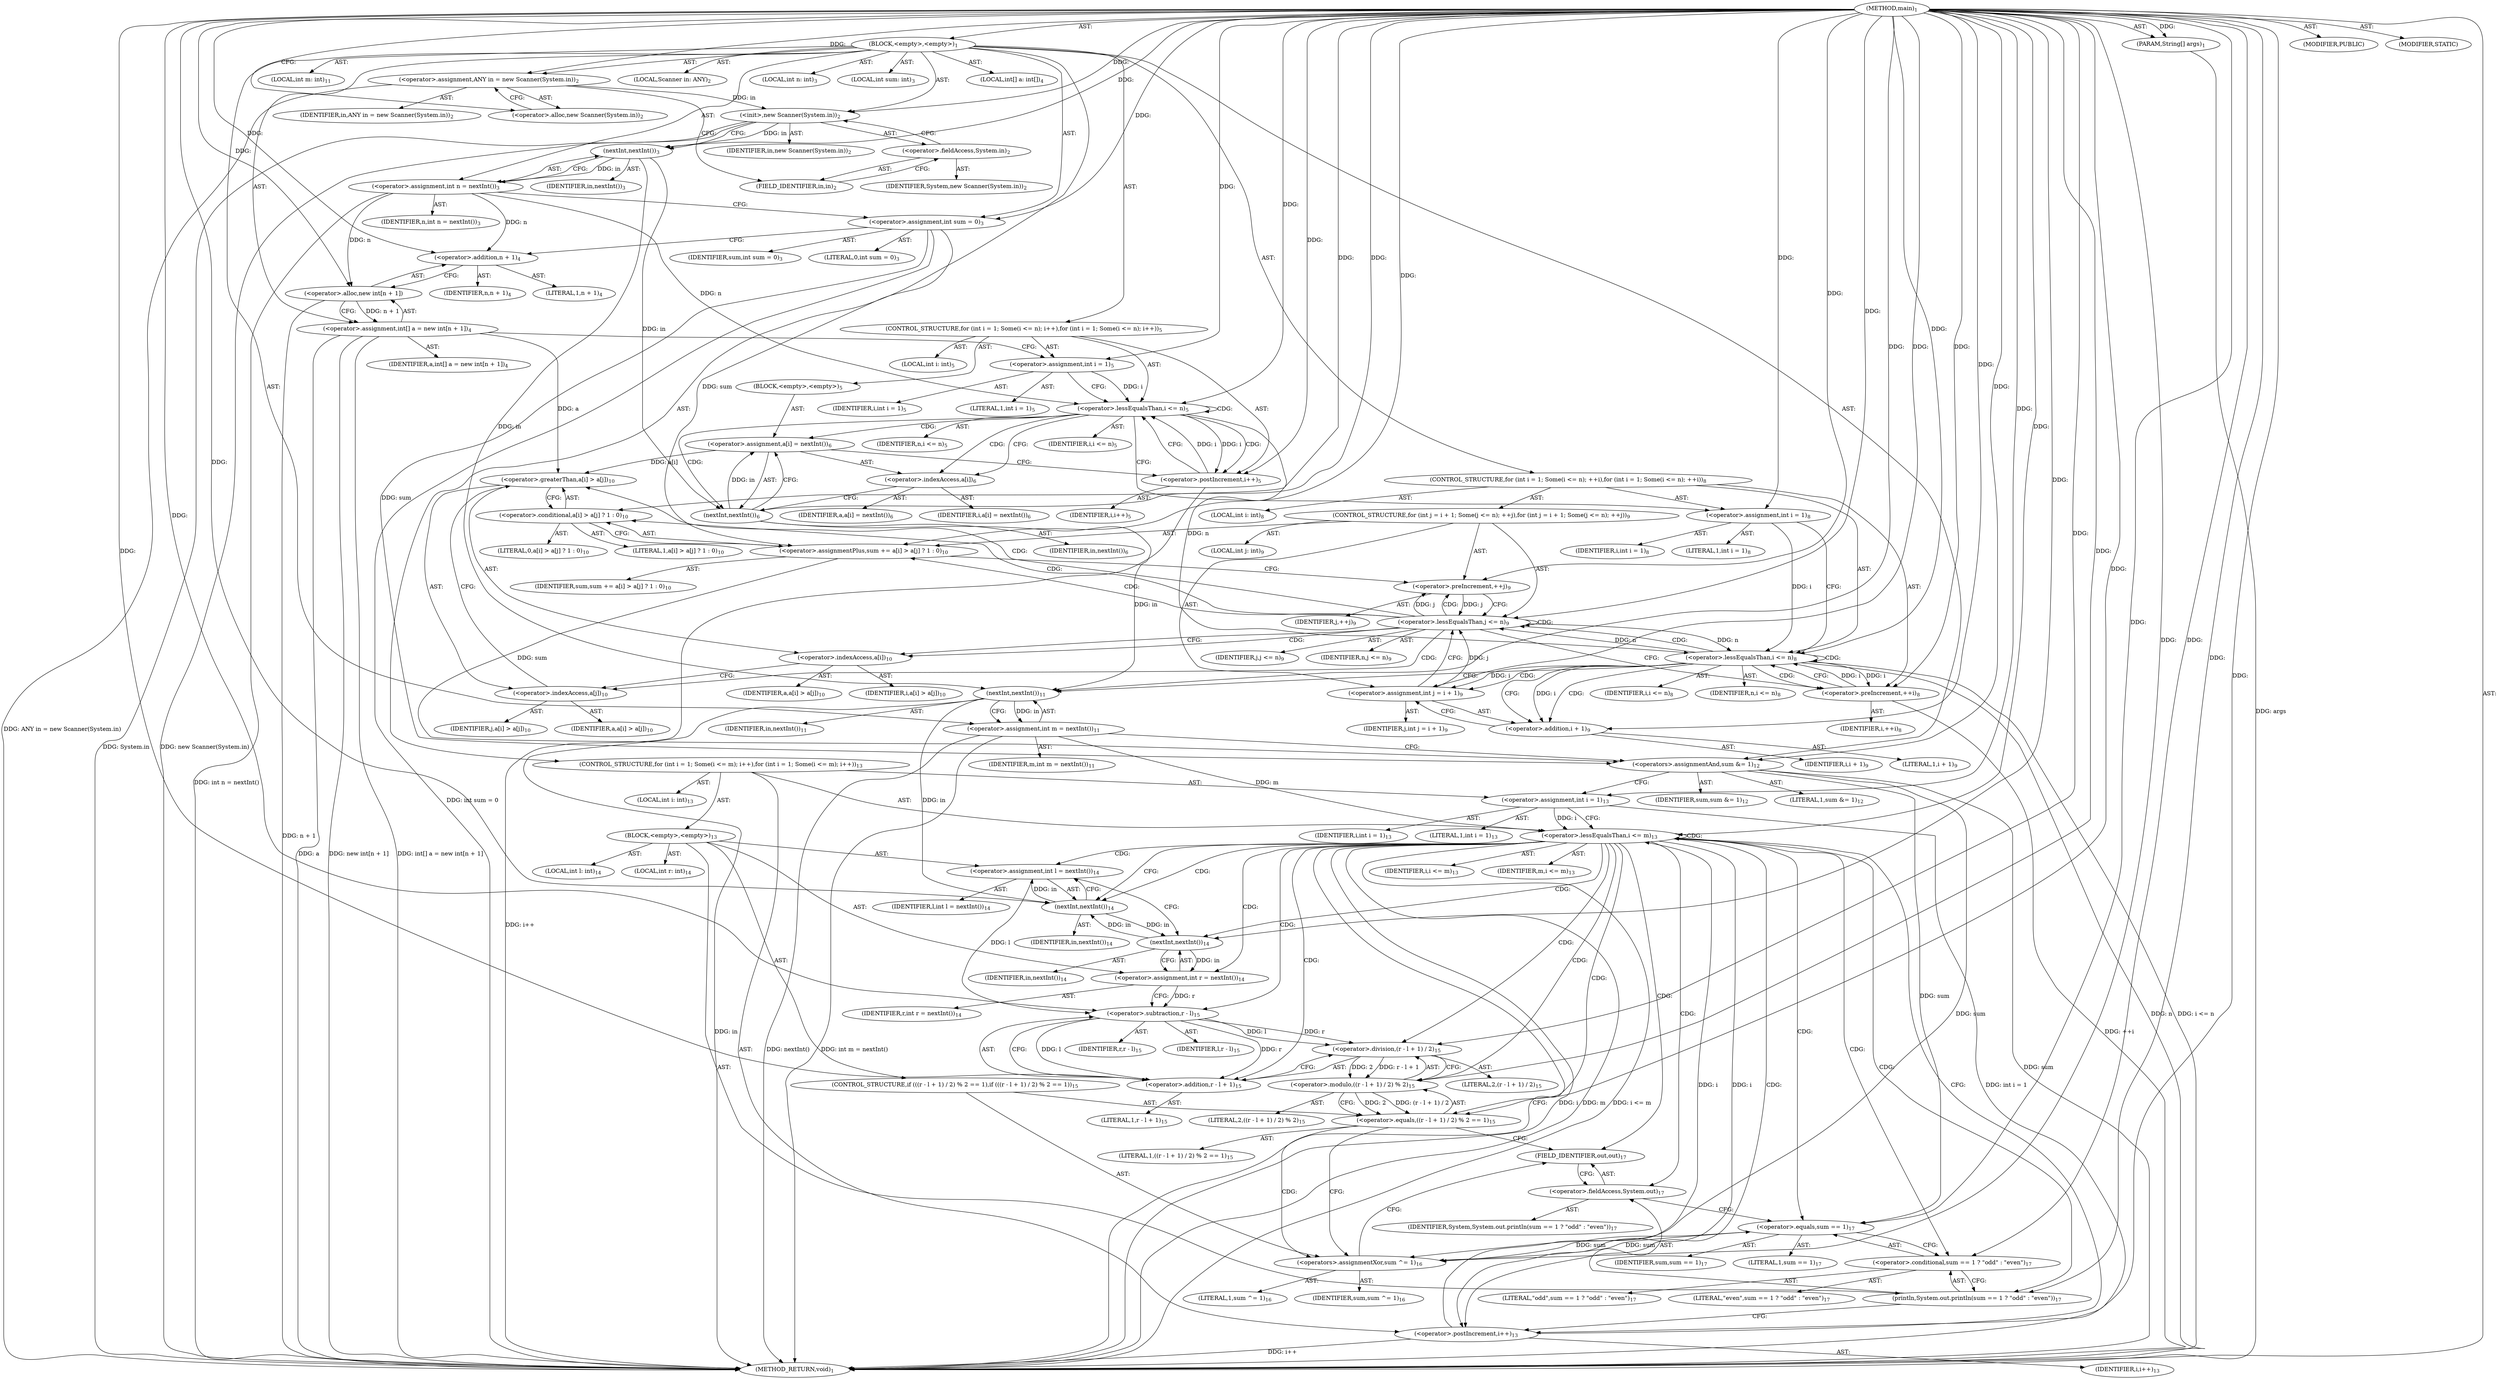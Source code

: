 digraph "main" {  
"19" [label = <(METHOD,main)<SUB>1</SUB>> ]
"20" [label = <(PARAM,String[] args)<SUB>1</SUB>> ]
"21" [label = <(BLOCK,&lt;empty&gt;,&lt;empty&gt;)<SUB>1</SUB>> ]
"4" [label = <(LOCAL,Scanner in: ANY)<SUB>2</SUB>> ]
"22" [label = <(&lt;operator&gt;.assignment,ANY in = new Scanner(System.in))<SUB>2</SUB>> ]
"23" [label = <(IDENTIFIER,in,ANY in = new Scanner(System.in))<SUB>2</SUB>> ]
"24" [label = <(&lt;operator&gt;.alloc,new Scanner(System.in))<SUB>2</SUB>> ]
"25" [label = <(&lt;init&gt;,new Scanner(System.in))<SUB>2</SUB>> ]
"3" [label = <(IDENTIFIER,in,new Scanner(System.in))<SUB>2</SUB>> ]
"26" [label = <(&lt;operator&gt;.fieldAccess,System.in)<SUB>2</SUB>> ]
"27" [label = <(IDENTIFIER,System,new Scanner(System.in))<SUB>2</SUB>> ]
"28" [label = <(FIELD_IDENTIFIER,in,in)<SUB>2</SUB>> ]
"29" [label = <(LOCAL,int n: int)<SUB>3</SUB>> ]
"30" [label = <(LOCAL,int sum: int)<SUB>3</SUB>> ]
"31" [label = <(&lt;operator&gt;.assignment,int n = nextInt())<SUB>3</SUB>> ]
"32" [label = <(IDENTIFIER,n,int n = nextInt())<SUB>3</SUB>> ]
"33" [label = <(nextInt,nextInt())<SUB>3</SUB>> ]
"34" [label = <(IDENTIFIER,in,nextInt())<SUB>3</SUB>> ]
"35" [label = <(&lt;operator&gt;.assignment,int sum = 0)<SUB>3</SUB>> ]
"36" [label = <(IDENTIFIER,sum,int sum = 0)<SUB>3</SUB>> ]
"37" [label = <(LITERAL,0,int sum = 0)<SUB>3</SUB>> ]
"38" [label = <(LOCAL,int[] a: int[])<SUB>4</SUB>> ]
"39" [label = <(&lt;operator&gt;.assignment,int[] a = new int[n + 1])<SUB>4</SUB>> ]
"40" [label = <(IDENTIFIER,a,int[] a = new int[n + 1])<SUB>4</SUB>> ]
"41" [label = <(&lt;operator&gt;.alloc,new int[n + 1])> ]
"42" [label = <(&lt;operator&gt;.addition,n + 1)<SUB>4</SUB>> ]
"43" [label = <(IDENTIFIER,n,n + 1)<SUB>4</SUB>> ]
"44" [label = <(LITERAL,1,n + 1)<SUB>4</SUB>> ]
"45" [label = <(CONTROL_STRUCTURE,for (int i = 1; Some(i &lt;= n); i++),for (int i = 1; Some(i &lt;= n); i++))<SUB>5</SUB>> ]
"46" [label = <(LOCAL,int i: int)<SUB>5</SUB>> ]
"47" [label = <(&lt;operator&gt;.assignment,int i = 1)<SUB>5</SUB>> ]
"48" [label = <(IDENTIFIER,i,int i = 1)<SUB>5</SUB>> ]
"49" [label = <(LITERAL,1,int i = 1)<SUB>5</SUB>> ]
"50" [label = <(&lt;operator&gt;.lessEqualsThan,i &lt;= n)<SUB>5</SUB>> ]
"51" [label = <(IDENTIFIER,i,i &lt;= n)<SUB>5</SUB>> ]
"52" [label = <(IDENTIFIER,n,i &lt;= n)<SUB>5</SUB>> ]
"53" [label = <(&lt;operator&gt;.postIncrement,i++)<SUB>5</SUB>> ]
"54" [label = <(IDENTIFIER,i,i++)<SUB>5</SUB>> ]
"55" [label = <(BLOCK,&lt;empty&gt;,&lt;empty&gt;)<SUB>5</SUB>> ]
"56" [label = <(&lt;operator&gt;.assignment,a[i] = nextInt())<SUB>6</SUB>> ]
"57" [label = <(&lt;operator&gt;.indexAccess,a[i])<SUB>6</SUB>> ]
"58" [label = <(IDENTIFIER,a,a[i] = nextInt())<SUB>6</SUB>> ]
"59" [label = <(IDENTIFIER,i,a[i] = nextInt())<SUB>6</SUB>> ]
"60" [label = <(nextInt,nextInt())<SUB>6</SUB>> ]
"61" [label = <(IDENTIFIER,in,nextInt())<SUB>6</SUB>> ]
"62" [label = <(CONTROL_STRUCTURE,for (int i = 1; Some(i &lt;= n); ++i),for (int i = 1; Some(i &lt;= n); ++i))<SUB>8</SUB>> ]
"63" [label = <(LOCAL,int i: int)<SUB>8</SUB>> ]
"64" [label = <(&lt;operator&gt;.assignment,int i = 1)<SUB>8</SUB>> ]
"65" [label = <(IDENTIFIER,i,int i = 1)<SUB>8</SUB>> ]
"66" [label = <(LITERAL,1,int i = 1)<SUB>8</SUB>> ]
"67" [label = <(&lt;operator&gt;.lessEqualsThan,i &lt;= n)<SUB>8</SUB>> ]
"68" [label = <(IDENTIFIER,i,i &lt;= n)<SUB>8</SUB>> ]
"69" [label = <(IDENTIFIER,n,i &lt;= n)<SUB>8</SUB>> ]
"70" [label = <(&lt;operator&gt;.preIncrement,++i)<SUB>8</SUB>> ]
"71" [label = <(IDENTIFIER,i,++i)<SUB>8</SUB>> ]
"72" [label = <(CONTROL_STRUCTURE,for (int j = i + 1; Some(j &lt;= n); ++j),for (int j = i + 1; Some(j &lt;= n); ++j))<SUB>9</SUB>> ]
"73" [label = <(LOCAL,int j: int)<SUB>9</SUB>> ]
"74" [label = <(&lt;operator&gt;.assignment,int j = i + 1)<SUB>9</SUB>> ]
"75" [label = <(IDENTIFIER,j,int j = i + 1)<SUB>9</SUB>> ]
"76" [label = <(&lt;operator&gt;.addition,i + 1)<SUB>9</SUB>> ]
"77" [label = <(IDENTIFIER,i,i + 1)<SUB>9</SUB>> ]
"78" [label = <(LITERAL,1,i + 1)<SUB>9</SUB>> ]
"79" [label = <(&lt;operator&gt;.lessEqualsThan,j &lt;= n)<SUB>9</SUB>> ]
"80" [label = <(IDENTIFIER,j,j &lt;= n)<SUB>9</SUB>> ]
"81" [label = <(IDENTIFIER,n,j &lt;= n)<SUB>9</SUB>> ]
"82" [label = <(&lt;operator&gt;.preIncrement,++j)<SUB>9</SUB>> ]
"83" [label = <(IDENTIFIER,j,++j)<SUB>9</SUB>> ]
"84" [label = <(&lt;operator&gt;.assignmentPlus,sum += a[i] &gt; a[j] ? 1 : 0)<SUB>10</SUB>> ]
"85" [label = <(IDENTIFIER,sum,sum += a[i] &gt; a[j] ? 1 : 0)<SUB>10</SUB>> ]
"86" [label = <(&lt;operator&gt;.conditional,a[i] &gt; a[j] ? 1 : 0)<SUB>10</SUB>> ]
"87" [label = <(&lt;operator&gt;.greaterThan,a[i] &gt; a[j])<SUB>10</SUB>> ]
"88" [label = <(&lt;operator&gt;.indexAccess,a[i])<SUB>10</SUB>> ]
"89" [label = <(IDENTIFIER,a,a[i] &gt; a[j])<SUB>10</SUB>> ]
"90" [label = <(IDENTIFIER,i,a[i] &gt; a[j])<SUB>10</SUB>> ]
"91" [label = <(&lt;operator&gt;.indexAccess,a[j])<SUB>10</SUB>> ]
"92" [label = <(IDENTIFIER,a,a[i] &gt; a[j])<SUB>10</SUB>> ]
"93" [label = <(IDENTIFIER,j,a[i] &gt; a[j])<SUB>10</SUB>> ]
"94" [label = <(LITERAL,1,a[i] &gt; a[j] ? 1 : 0)<SUB>10</SUB>> ]
"95" [label = <(LITERAL,0,a[i] &gt; a[j] ? 1 : 0)<SUB>10</SUB>> ]
"96" [label = <(LOCAL,int m: int)<SUB>11</SUB>> ]
"97" [label = <(&lt;operator&gt;.assignment,int m = nextInt())<SUB>11</SUB>> ]
"98" [label = <(IDENTIFIER,m,int m = nextInt())<SUB>11</SUB>> ]
"99" [label = <(nextInt,nextInt())<SUB>11</SUB>> ]
"100" [label = <(IDENTIFIER,in,nextInt())<SUB>11</SUB>> ]
"101" [label = <(&lt;operators&gt;.assignmentAnd,sum &amp;= 1)<SUB>12</SUB>> ]
"102" [label = <(IDENTIFIER,sum,sum &amp;= 1)<SUB>12</SUB>> ]
"103" [label = <(LITERAL,1,sum &amp;= 1)<SUB>12</SUB>> ]
"104" [label = <(CONTROL_STRUCTURE,for (int i = 1; Some(i &lt;= m); i++),for (int i = 1; Some(i &lt;= m); i++))<SUB>13</SUB>> ]
"105" [label = <(LOCAL,int i: int)<SUB>13</SUB>> ]
"106" [label = <(&lt;operator&gt;.assignment,int i = 1)<SUB>13</SUB>> ]
"107" [label = <(IDENTIFIER,i,int i = 1)<SUB>13</SUB>> ]
"108" [label = <(LITERAL,1,int i = 1)<SUB>13</SUB>> ]
"109" [label = <(&lt;operator&gt;.lessEqualsThan,i &lt;= m)<SUB>13</SUB>> ]
"110" [label = <(IDENTIFIER,i,i &lt;= m)<SUB>13</SUB>> ]
"111" [label = <(IDENTIFIER,m,i &lt;= m)<SUB>13</SUB>> ]
"112" [label = <(&lt;operator&gt;.postIncrement,i++)<SUB>13</SUB>> ]
"113" [label = <(IDENTIFIER,i,i++)<SUB>13</SUB>> ]
"114" [label = <(BLOCK,&lt;empty&gt;,&lt;empty&gt;)<SUB>13</SUB>> ]
"115" [label = <(LOCAL,int l: int)<SUB>14</SUB>> ]
"116" [label = <(LOCAL,int r: int)<SUB>14</SUB>> ]
"117" [label = <(&lt;operator&gt;.assignment,int l = nextInt())<SUB>14</SUB>> ]
"118" [label = <(IDENTIFIER,l,int l = nextInt())<SUB>14</SUB>> ]
"119" [label = <(nextInt,nextInt())<SUB>14</SUB>> ]
"120" [label = <(IDENTIFIER,in,nextInt())<SUB>14</SUB>> ]
"121" [label = <(&lt;operator&gt;.assignment,int r = nextInt())<SUB>14</SUB>> ]
"122" [label = <(IDENTIFIER,r,int r = nextInt())<SUB>14</SUB>> ]
"123" [label = <(nextInt,nextInt())<SUB>14</SUB>> ]
"124" [label = <(IDENTIFIER,in,nextInt())<SUB>14</SUB>> ]
"125" [label = <(CONTROL_STRUCTURE,if (((r - l + 1) / 2) % 2 == 1),if (((r - l + 1) / 2) % 2 == 1))<SUB>15</SUB>> ]
"126" [label = <(&lt;operator&gt;.equals,((r - l + 1) / 2) % 2 == 1)<SUB>15</SUB>> ]
"127" [label = <(&lt;operator&gt;.modulo,((r - l + 1) / 2) % 2)<SUB>15</SUB>> ]
"128" [label = <(&lt;operator&gt;.division,(r - l + 1) / 2)<SUB>15</SUB>> ]
"129" [label = <(&lt;operator&gt;.addition,r - l + 1)<SUB>15</SUB>> ]
"130" [label = <(&lt;operator&gt;.subtraction,r - l)<SUB>15</SUB>> ]
"131" [label = <(IDENTIFIER,r,r - l)<SUB>15</SUB>> ]
"132" [label = <(IDENTIFIER,l,r - l)<SUB>15</SUB>> ]
"133" [label = <(LITERAL,1,r - l + 1)<SUB>15</SUB>> ]
"134" [label = <(LITERAL,2,(r - l + 1) / 2)<SUB>15</SUB>> ]
"135" [label = <(LITERAL,2,((r - l + 1) / 2) % 2)<SUB>15</SUB>> ]
"136" [label = <(LITERAL,1,((r - l + 1) / 2) % 2 == 1)<SUB>15</SUB>> ]
"137" [label = <(&lt;operators&gt;.assignmentXor,sum ^= 1)<SUB>16</SUB>> ]
"138" [label = <(IDENTIFIER,sum,sum ^= 1)<SUB>16</SUB>> ]
"139" [label = <(LITERAL,1,sum ^= 1)<SUB>16</SUB>> ]
"140" [label = <(println,System.out.println(sum == 1 ? &quot;odd&quot; : &quot;even&quot;))<SUB>17</SUB>> ]
"141" [label = <(&lt;operator&gt;.fieldAccess,System.out)<SUB>17</SUB>> ]
"142" [label = <(IDENTIFIER,System,System.out.println(sum == 1 ? &quot;odd&quot; : &quot;even&quot;))<SUB>17</SUB>> ]
"143" [label = <(FIELD_IDENTIFIER,out,out)<SUB>17</SUB>> ]
"144" [label = <(&lt;operator&gt;.conditional,sum == 1 ? &quot;odd&quot; : &quot;even&quot;)<SUB>17</SUB>> ]
"145" [label = <(&lt;operator&gt;.equals,sum == 1)<SUB>17</SUB>> ]
"146" [label = <(IDENTIFIER,sum,sum == 1)<SUB>17</SUB>> ]
"147" [label = <(LITERAL,1,sum == 1)<SUB>17</SUB>> ]
"148" [label = <(LITERAL,&quot;odd&quot;,sum == 1 ? &quot;odd&quot; : &quot;even&quot;)<SUB>17</SUB>> ]
"149" [label = <(LITERAL,&quot;even&quot;,sum == 1 ? &quot;odd&quot; : &quot;even&quot;)<SUB>17</SUB>> ]
"150" [label = <(MODIFIER,PUBLIC)> ]
"151" [label = <(MODIFIER,STATIC)> ]
"152" [label = <(METHOD_RETURN,void)<SUB>1</SUB>> ]
  "19" -> "20"  [ label = "AST: "] 
  "19" -> "21"  [ label = "AST: "] 
  "19" -> "150"  [ label = "AST: "] 
  "19" -> "151"  [ label = "AST: "] 
  "19" -> "152"  [ label = "AST: "] 
  "21" -> "4"  [ label = "AST: "] 
  "21" -> "22"  [ label = "AST: "] 
  "21" -> "25"  [ label = "AST: "] 
  "21" -> "29"  [ label = "AST: "] 
  "21" -> "30"  [ label = "AST: "] 
  "21" -> "31"  [ label = "AST: "] 
  "21" -> "35"  [ label = "AST: "] 
  "21" -> "38"  [ label = "AST: "] 
  "21" -> "39"  [ label = "AST: "] 
  "21" -> "45"  [ label = "AST: "] 
  "21" -> "62"  [ label = "AST: "] 
  "21" -> "96"  [ label = "AST: "] 
  "21" -> "97"  [ label = "AST: "] 
  "21" -> "101"  [ label = "AST: "] 
  "21" -> "104"  [ label = "AST: "] 
  "22" -> "23"  [ label = "AST: "] 
  "22" -> "24"  [ label = "AST: "] 
  "25" -> "3"  [ label = "AST: "] 
  "25" -> "26"  [ label = "AST: "] 
  "26" -> "27"  [ label = "AST: "] 
  "26" -> "28"  [ label = "AST: "] 
  "31" -> "32"  [ label = "AST: "] 
  "31" -> "33"  [ label = "AST: "] 
  "33" -> "34"  [ label = "AST: "] 
  "35" -> "36"  [ label = "AST: "] 
  "35" -> "37"  [ label = "AST: "] 
  "39" -> "40"  [ label = "AST: "] 
  "39" -> "41"  [ label = "AST: "] 
  "41" -> "42"  [ label = "AST: "] 
  "42" -> "43"  [ label = "AST: "] 
  "42" -> "44"  [ label = "AST: "] 
  "45" -> "46"  [ label = "AST: "] 
  "45" -> "47"  [ label = "AST: "] 
  "45" -> "50"  [ label = "AST: "] 
  "45" -> "53"  [ label = "AST: "] 
  "45" -> "55"  [ label = "AST: "] 
  "47" -> "48"  [ label = "AST: "] 
  "47" -> "49"  [ label = "AST: "] 
  "50" -> "51"  [ label = "AST: "] 
  "50" -> "52"  [ label = "AST: "] 
  "53" -> "54"  [ label = "AST: "] 
  "55" -> "56"  [ label = "AST: "] 
  "56" -> "57"  [ label = "AST: "] 
  "56" -> "60"  [ label = "AST: "] 
  "57" -> "58"  [ label = "AST: "] 
  "57" -> "59"  [ label = "AST: "] 
  "60" -> "61"  [ label = "AST: "] 
  "62" -> "63"  [ label = "AST: "] 
  "62" -> "64"  [ label = "AST: "] 
  "62" -> "67"  [ label = "AST: "] 
  "62" -> "70"  [ label = "AST: "] 
  "62" -> "72"  [ label = "AST: "] 
  "64" -> "65"  [ label = "AST: "] 
  "64" -> "66"  [ label = "AST: "] 
  "67" -> "68"  [ label = "AST: "] 
  "67" -> "69"  [ label = "AST: "] 
  "70" -> "71"  [ label = "AST: "] 
  "72" -> "73"  [ label = "AST: "] 
  "72" -> "74"  [ label = "AST: "] 
  "72" -> "79"  [ label = "AST: "] 
  "72" -> "82"  [ label = "AST: "] 
  "72" -> "84"  [ label = "AST: "] 
  "74" -> "75"  [ label = "AST: "] 
  "74" -> "76"  [ label = "AST: "] 
  "76" -> "77"  [ label = "AST: "] 
  "76" -> "78"  [ label = "AST: "] 
  "79" -> "80"  [ label = "AST: "] 
  "79" -> "81"  [ label = "AST: "] 
  "82" -> "83"  [ label = "AST: "] 
  "84" -> "85"  [ label = "AST: "] 
  "84" -> "86"  [ label = "AST: "] 
  "86" -> "87"  [ label = "AST: "] 
  "86" -> "94"  [ label = "AST: "] 
  "86" -> "95"  [ label = "AST: "] 
  "87" -> "88"  [ label = "AST: "] 
  "87" -> "91"  [ label = "AST: "] 
  "88" -> "89"  [ label = "AST: "] 
  "88" -> "90"  [ label = "AST: "] 
  "91" -> "92"  [ label = "AST: "] 
  "91" -> "93"  [ label = "AST: "] 
  "97" -> "98"  [ label = "AST: "] 
  "97" -> "99"  [ label = "AST: "] 
  "99" -> "100"  [ label = "AST: "] 
  "101" -> "102"  [ label = "AST: "] 
  "101" -> "103"  [ label = "AST: "] 
  "104" -> "105"  [ label = "AST: "] 
  "104" -> "106"  [ label = "AST: "] 
  "104" -> "109"  [ label = "AST: "] 
  "104" -> "112"  [ label = "AST: "] 
  "104" -> "114"  [ label = "AST: "] 
  "106" -> "107"  [ label = "AST: "] 
  "106" -> "108"  [ label = "AST: "] 
  "109" -> "110"  [ label = "AST: "] 
  "109" -> "111"  [ label = "AST: "] 
  "112" -> "113"  [ label = "AST: "] 
  "114" -> "115"  [ label = "AST: "] 
  "114" -> "116"  [ label = "AST: "] 
  "114" -> "117"  [ label = "AST: "] 
  "114" -> "121"  [ label = "AST: "] 
  "114" -> "125"  [ label = "AST: "] 
  "114" -> "140"  [ label = "AST: "] 
  "117" -> "118"  [ label = "AST: "] 
  "117" -> "119"  [ label = "AST: "] 
  "119" -> "120"  [ label = "AST: "] 
  "121" -> "122"  [ label = "AST: "] 
  "121" -> "123"  [ label = "AST: "] 
  "123" -> "124"  [ label = "AST: "] 
  "125" -> "126"  [ label = "AST: "] 
  "125" -> "137"  [ label = "AST: "] 
  "126" -> "127"  [ label = "AST: "] 
  "126" -> "136"  [ label = "AST: "] 
  "127" -> "128"  [ label = "AST: "] 
  "127" -> "135"  [ label = "AST: "] 
  "128" -> "129"  [ label = "AST: "] 
  "128" -> "134"  [ label = "AST: "] 
  "129" -> "130"  [ label = "AST: "] 
  "129" -> "133"  [ label = "AST: "] 
  "130" -> "131"  [ label = "AST: "] 
  "130" -> "132"  [ label = "AST: "] 
  "137" -> "138"  [ label = "AST: "] 
  "137" -> "139"  [ label = "AST: "] 
  "140" -> "141"  [ label = "AST: "] 
  "140" -> "144"  [ label = "AST: "] 
  "141" -> "142"  [ label = "AST: "] 
  "141" -> "143"  [ label = "AST: "] 
  "144" -> "145"  [ label = "AST: "] 
  "144" -> "148"  [ label = "AST: "] 
  "144" -> "149"  [ label = "AST: "] 
  "145" -> "146"  [ label = "AST: "] 
  "145" -> "147"  [ label = "AST: "] 
  "22" -> "28"  [ label = "CFG: "] 
  "25" -> "33"  [ label = "CFG: "] 
  "31" -> "35"  [ label = "CFG: "] 
  "35" -> "42"  [ label = "CFG: "] 
  "39" -> "47"  [ label = "CFG: "] 
  "97" -> "101"  [ label = "CFG: "] 
  "101" -> "106"  [ label = "CFG: "] 
  "24" -> "22"  [ label = "CFG: "] 
  "26" -> "25"  [ label = "CFG: "] 
  "33" -> "31"  [ label = "CFG: "] 
  "41" -> "39"  [ label = "CFG: "] 
  "47" -> "50"  [ label = "CFG: "] 
  "50" -> "57"  [ label = "CFG: "] 
  "50" -> "64"  [ label = "CFG: "] 
  "53" -> "50"  [ label = "CFG: "] 
  "64" -> "67"  [ label = "CFG: "] 
  "67" -> "76"  [ label = "CFG: "] 
  "67" -> "99"  [ label = "CFG: "] 
  "70" -> "67"  [ label = "CFG: "] 
  "99" -> "97"  [ label = "CFG: "] 
  "106" -> "109"  [ label = "CFG: "] 
  "109" -> "152"  [ label = "CFG: "] 
  "109" -> "119"  [ label = "CFG: "] 
  "112" -> "109"  [ label = "CFG: "] 
  "28" -> "26"  [ label = "CFG: "] 
  "42" -> "41"  [ label = "CFG: "] 
  "56" -> "53"  [ label = "CFG: "] 
  "74" -> "79"  [ label = "CFG: "] 
  "79" -> "88"  [ label = "CFG: "] 
  "79" -> "70"  [ label = "CFG: "] 
  "82" -> "79"  [ label = "CFG: "] 
  "84" -> "82"  [ label = "CFG: "] 
  "117" -> "123"  [ label = "CFG: "] 
  "121" -> "130"  [ label = "CFG: "] 
  "140" -> "112"  [ label = "CFG: "] 
  "57" -> "60"  [ label = "CFG: "] 
  "60" -> "56"  [ label = "CFG: "] 
  "76" -> "74"  [ label = "CFG: "] 
  "86" -> "84"  [ label = "CFG: "] 
  "119" -> "117"  [ label = "CFG: "] 
  "123" -> "121"  [ label = "CFG: "] 
  "126" -> "137"  [ label = "CFG: "] 
  "126" -> "143"  [ label = "CFG: "] 
  "137" -> "143"  [ label = "CFG: "] 
  "141" -> "145"  [ label = "CFG: "] 
  "144" -> "140"  [ label = "CFG: "] 
  "87" -> "86"  [ label = "CFG: "] 
  "127" -> "126"  [ label = "CFG: "] 
  "143" -> "141"  [ label = "CFG: "] 
  "145" -> "144"  [ label = "CFG: "] 
  "88" -> "91"  [ label = "CFG: "] 
  "91" -> "87"  [ label = "CFG: "] 
  "128" -> "127"  [ label = "CFG: "] 
  "129" -> "128"  [ label = "CFG: "] 
  "130" -> "129"  [ label = "CFG: "] 
  "19" -> "24"  [ label = "CFG: "] 
  "20" -> "152"  [ label = "DDG: args"] 
  "22" -> "152"  [ label = "DDG: ANY in = new Scanner(System.in)"] 
  "25" -> "152"  [ label = "DDG: System.in"] 
  "25" -> "152"  [ label = "DDG: new Scanner(System.in)"] 
  "31" -> "152"  [ label = "DDG: int n = nextInt()"] 
  "35" -> "152"  [ label = "DDG: int sum = 0"] 
  "39" -> "152"  [ label = "DDG: a"] 
  "41" -> "152"  [ label = "DDG: n + 1"] 
  "39" -> "152"  [ label = "DDG: new int[n + 1]"] 
  "39" -> "152"  [ label = "DDG: int[] a = new int[n + 1]"] 
  "67" -> "152"  [ label = "DDG: n"] 
  "67" -> "152"  [ label = "DDG: i &lt;= n"] 
  "99" -> "152"  [ label = "DDG: in"] 
  "97" -> "152"  [ label = "DDG: nextInt()"] 
  "97" -> "152"  [ label = "DDG: int m = nextInt()"] 
  "101" -> "152"  [ label = "DDG: sum"] 
  "106" -> "152"  [ label = "DDG: int i = 1"] 
  "109" -> "152"  [ label = "DDG: i"] 
  "109" -> "152"  [ label = "DDG: m"] 
  "109" -> "152"  [ label = "DDG: i &lt;= m"] 
  "112" -> "152"  [ label = "DDG: i++"] 
  "70" -> "152"  [ label = "DDG: ++i"] 
  "53" -> "152"  [ label = "DDG: i++"] 
  "19" -> "20"  [ label = "DDG: "] 
  "19" -> "22"  [ label = "DDG: "] 
  "33" -> "31"  [ label = "DDG: in"] 
  "19" -> "35"  [ label = "DDG: "] 
  "41" -> "39"  [ label = "DDG: n + 1"] 
  "99" -> "97"  [ label = "DDG: in"] 
  "19" -> "101"  [ label = "DDG: "] 
  "22" -> "25"  [ label = "DDG: in"] 
  "19" -> "25"  [ label = "DDG: "] 
  "19" -> "47"  [ label = "DDG: "] 
  "19" -> "64"  [ label = "DDG: "] 
  "35" -> "101"  [ label = "DDG: sum"] 
  "84" -> "101"  [ label = "DDG: sum"] 
  "19" -> "106"  [ label = "DDG: "] 
  "25" -> "33"  [ label = "DDG: in"] 
  "19" -> "33"  [ label = "DDG: "] 
  "31" -> "41"  [ label = "DDG: n"] 
  "19" -> "41"  [ label = "DDG: "] 
  "47" -> "50"  [ label = "DDG: i"] 
  "53" -> "50"  [ label = "DDG: i"] 
  "19" -> "50"  [ label = "DDG: "] 
  "31" -> "50"  [ label = "DDG: n"] 
  "50" -> "53"  [ label = "DDG: i"] 
  "19" -> "53"  [ label = "DDG: "] 
  "60" -> "56"  [ label = "DDG: in"] 
  "64" -> "67"  [ label = "DDG: i"] 
  "70" -> "67"  [ label = "DDG: i"] 
  "19" -> "67"  [ label = "DDG: "] 
  "50" -> "67"  [ label = "DDG: n"] 
  "79" -> "67"  [ label = "DDG: n"] 
  "19" -> "70"  [ label = "DDG: "] 
  "67" -> "70"  [ label = "DDG: i"] 
  "67" -> "74"  [ label = "DDG: i"] 
  "19" -> "74"  [ label = "DDG: "] 
  "19" -> "84"  [ label = "DDG: "] 
  "33" -> "99"  [ label = "DDG: in"] 
  "60" -> "99"  [ label = "DDG: in"] 
  "19" -> "99"  [ label = "DDG: "] 
  "106" -> "109"  [ label = "DDG: i"] 
  "112" -> "109"  [ label = "DDG: i"] 
  "19" -> "109"  [ label = "DDG: "] 
  "97" -> "109"  [ label = "DDG: m"] 
  "109" -> "112"  [ label = "DDG: i"] 
  "19" -> "112"  [ label = "DDG: "] 
  "119" -> "117"  [ label = "DDG: in"] 
  "123" -> "121"  [ label = "DDG: in"] 
  "31" -> "42"  [ label = "DDG: n"] 
  "19" -> "42"  [ label = "DDG: "] 
  "74" -> "79"  [ label = "DDG: j"] 
  "82" -> "79"  [ label = "DDG: j"] 
  "19" -> "79"  [ label = "DDG: "] 
  "67" -> "79"  [ label = "DDG: n"] 
  "79" -> "82"  [ label = "DDG: j"] 
  "19" -> "82"  [ label = "DDG: "] 
  "35" -> "84"  [ label = "DDG: sum"] 
  "19" -> "137"  [ label = "DDG: "] 
  "19" -> "140"  [ label = "DDG: "] 
  "33" -> "60"  [ label = "DDG: in"] 
  "19" -> "60"  [ label = "DDG: "] 
  "67" -> "76"  [ label = "DDG: i"] 
  "19" -> "76"  [ label = "DDG: "] 
  "19" -> "86"  [ label = "DDG: "] 
  "99" -> "119"  [ label = "DDG: in"] 
  "123" -> "119"  [ label = "DDG: in"] 
  "19" -> "119"  [ label = "DDG: "] 
  "119" -> "123"  [ label = "DDG: in"] 
  "19" -> "123"  [ label = "DDG: "] 
  "127" -> "126"  [ label = "DDG: (r - l + 1) / 2"] 
  "127" -> "126"  [ label = "DDG: 2"] 
  "19" -> "126"  [ label = "DDG: "] 
  "101" -> "137"  [ label = "DDG: sum"] 
  "145" -> "137"  [ label = "DDG: sum"] 
  "19" -> "144"  [ label = "DDG: "] 
  "39" -> "87"  [ label = "DDG: a"] 
  "56" -> "87"  [ label = "DDG: a[i]"] 
  "128" -> "127"  [ label = "DDG: r - l + 1"] 
  "128" -> "127"  [ label = "DDG: 2"] 
  "19" -> "127"  [ label = "DDG: "] 
  "101" -> "145"  [ label = "DDG: sum"] 
  "137" -> "145"  [ label = "DDG: sum"] 
  "19" -> "145"  [ label = "DDG: "] 
  "130" -> "128"  [ label = "DDG: r"] 
  "130" -> "128"  [ label = "DDG: l"] 
  "19" -> "128"  [ label = "DDG: "] 
  "130" -> "129"  [ label = "DDG: r"] 
  "130" -> "129"  [ label = "DDG: l"] 
  "19" -> "129"  [ label = "DDG: "] 
  "121" -> "130"  [ label = "DDG: r"] 
  "19" -> "130"  [ label = "DDG: "] 
  "117" -> "130"  [ label = "DDG: l"] 
  "50" -> "60"  [ label = "CDG: "] 
  "50" -> "57"  [ label = "CDG: "] 
  "50" -> "56"  [ label = "CDG: "] 
  "50" -> "50"  [ label = "CDG: "] 
  "50" -> "53"  [ label = "CDG: "] 
  "67" -> "67"  [ label = "CDG: "] 
  "67" -> "74"  [ label = "CDG: "] 
  "67" -> "76"  [ label = "CDG: "] 
  "67" -> "79"  [ label = "CDG: "] 
  "67" -> "70"  [ label = "CDG: "] 
  "109" -> "141"  [ label = "CDG: "] 
  "109" -> "145"  [ label = "CDG: "] 
  "109" -> "128"  [ label = "CDG: "] 
  "109" -> "119"  [ label = "CDG: "] 
  "109" -> "121"  [ label = "CDG: "] 
  "109" -> "123"  [ label = "CDG: "] 
  "109" -> "144"  [ label = "CDG: "] 
  "109" -> "112"  [ label = "CDG: "] 
  "109" -> "129"  [ label = "CDG: "] 
  "109" -> "140"  [ label = "CDG: "] 
  "109" -> "143"  [ label = "CDG: "] 
  "109" -> "126"  [ label = "CDG: "] 
  "109" -> "130"  [ label = "CDG: "] 
  "109" -> "117"  [ label = "CDG: "] 
  "109" -> "127"  [ label = "CDG: "] 
  "109" -> "109"  [ label = "CDG: "] 
  "79" -> "84"  [ label = "CDG: "] 
  "79" -> "87"  [ label = "CDG: "] 
  "79" -> "91"  [ label = "CDG: "] 
  "79" -> "82"  [ label = "CDG: "] 
  "79" -> "79"  [ label = "CDG: "] 
  "79" -> "88"  [ label = "CDG: "] 
  "79" -> "86"  [ label = "CDG: "] 
  "126" -> "137"  [ label = "CDG: "] 
}
